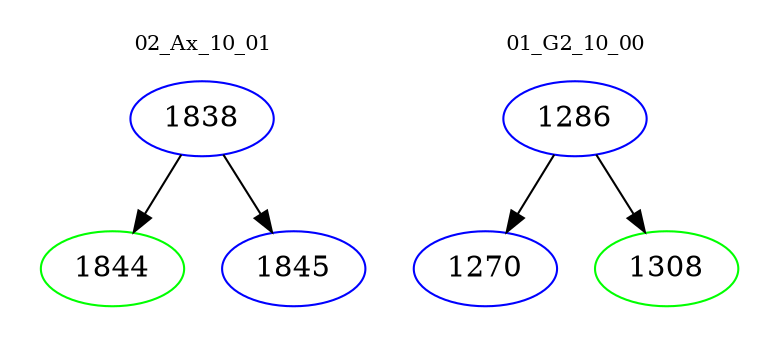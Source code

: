 digraph{
subgraph cluster_0 {
color = white
label = "02_Ax_10_01";
fontsize=10;
T0_1838 [label="1838", color="blue"]
T0_1838 -> T0_1844 [color="black"]
T0_1844 [label="1844", color="green"]
T0_1838 -> T0_1845 [color="black"]
T0_1845 [label="1845", color="blue"]
}
subgraph cluster_1 {
color = white
label = "01_G2_10_00";
fontsize=10;
T1_1286 [label="1286", color="blue"]
T1_1286 -> T1_1270 [color="black"]
T1_1270 [label="1270", color="blue"]
T1_1286 -> T1_1308 [color="black"]
T1_1308 [label="1308", color="green"]
}
}
